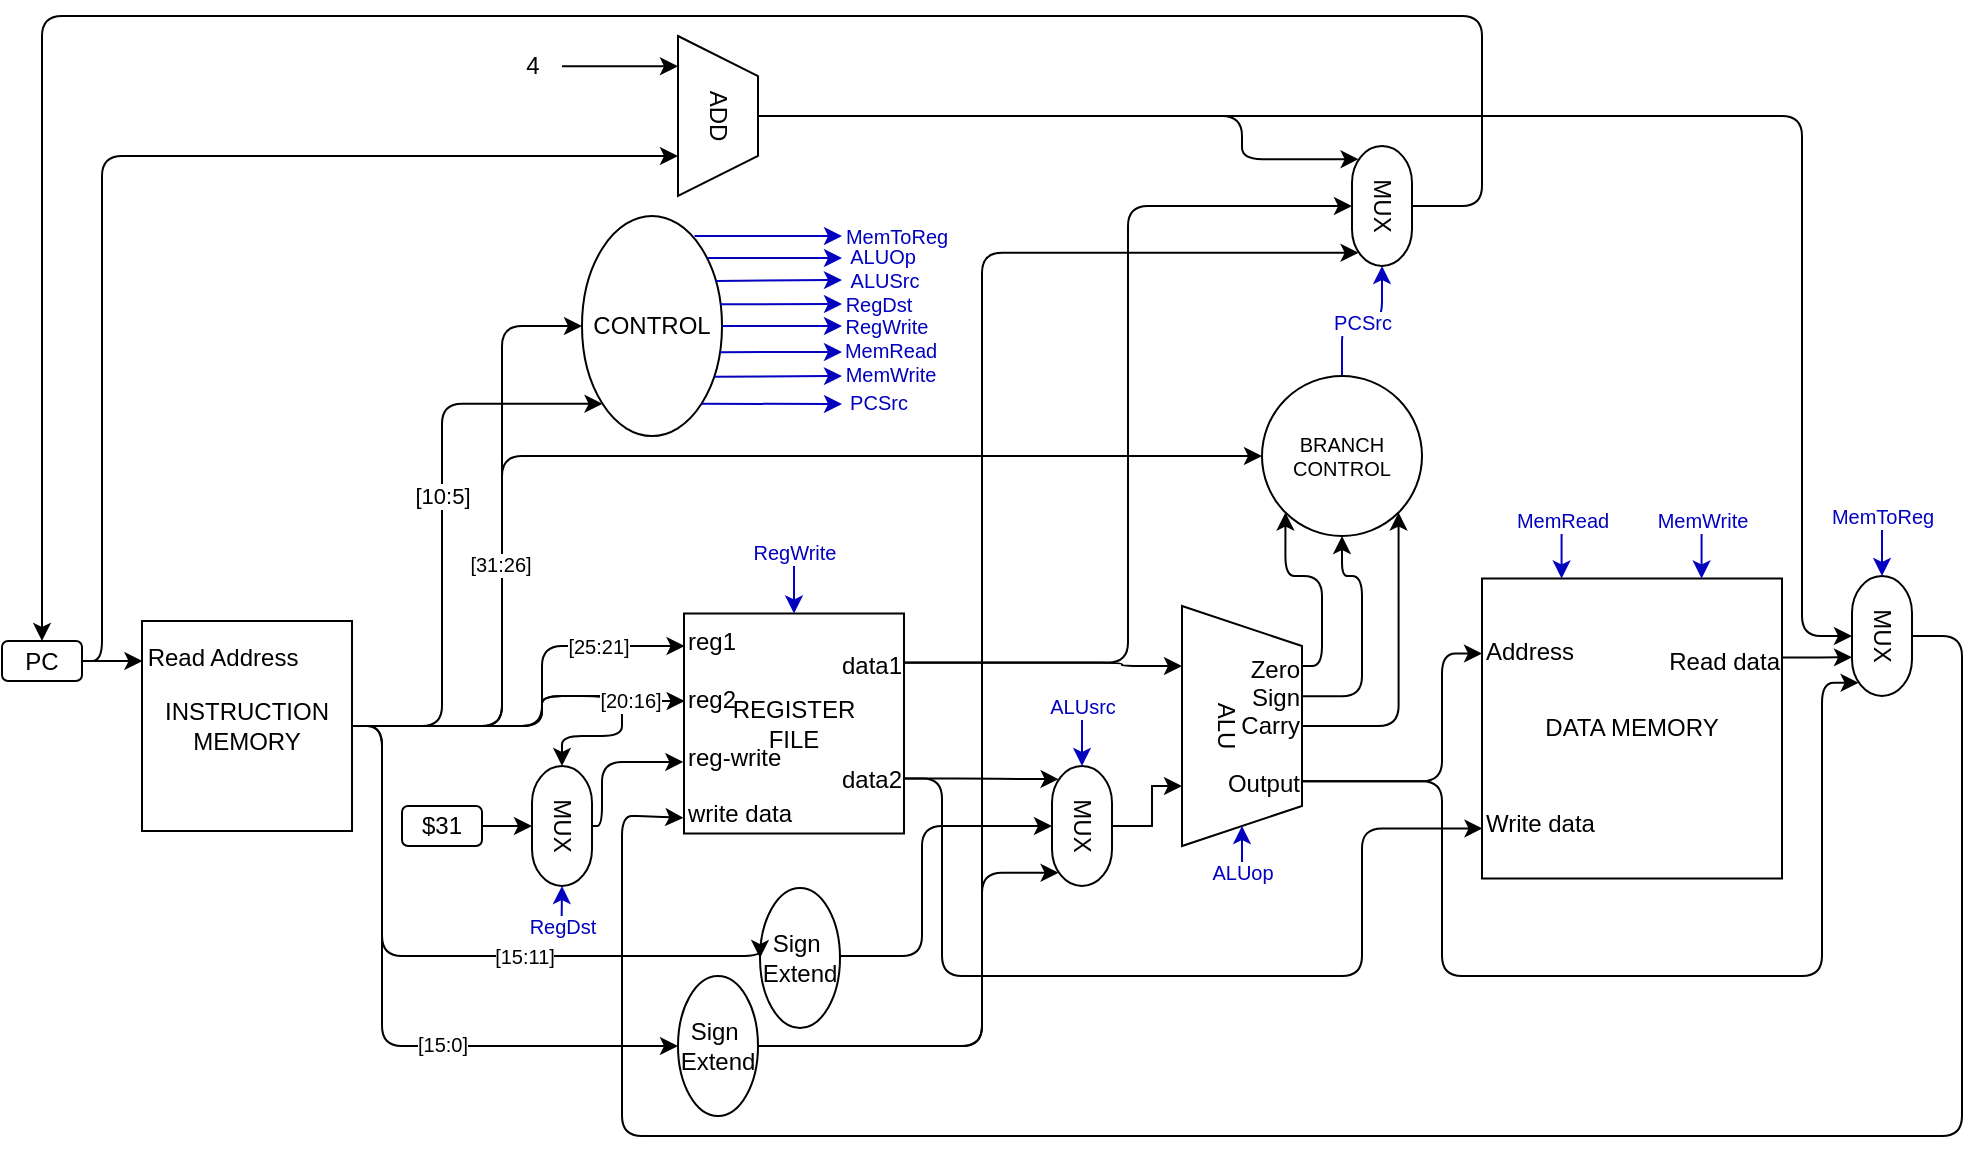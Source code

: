 <mxfile version="20.4.1" type="device"><diagram id="k8YNsdsLv7-WaVA0LnbU" name="Page-1"><mxGraphModel dx="1582" dy="582" grid="1" gridSize="10" guides="1" tooltips="1" connect="1" arrows="1" fold="1" page="0" pageScale="1" pageWidth="827" pageHeight="1169" math="0" shadow="0"><root><mxCell id="0"/><mxCell id="1" parent="0"/><mxCell id="RqX89b-vsJddCymsJUeG-21" style="edgeStyle=orthogonalEdgeStyle;rounded=1;orthogonalLoop=1;jettySize=auto;html=1;entryX=0;entryY=0.5;entryDx=0;entryDy=0;entryPerimeter=0;exitX=1;exitY=0.5;exitDx=0;exitDy=0;" parent="1" source="RqX89b-vsJddCymsJUeG-29" target="RqX89b-vsJddCymsJUeG-12" edge="1"><mxGeometry relative="1" as="geometry"><mxPoint x="70" y="415" as="sourcePoint"/><Array as="points"><mxPoint x="150" y="415"/><mxPoint x="150" y="400"/><mxPoint x="190" y="400"/><mxPoint x="190" y="420"/><mxPoint x="160" y="420"/></Array></mxGeometry></mxCell><mxCell id="RqX89b-vsJddCymsJUeG-18" style="edgeStyle=orthogonalEdgeStyle;rounded=1;orthogonalLoop=1;jettySize=auto;html=1;entryX=0.003;entryY=0.139;entryDx=0;entryDy=0;entryPerimeter=0;" parent="1" target="RqX89b-vsJddCymsJUeG-5" edge="1"><mxGeometry relative="1" as="geometry"><mxPoint x="70" y="415" as="sourcePoint"/><mxPoint x="150" y="290" as="targetPoint"/><Array as="points"><mxPoint x="150" y="415"/><mxPoint x="150" y="375"/></Array></mxGeometry></mxCell><mxCell id="vpmTPF7HOyAiJh20_DER-21" value="[25:21]" style="edgeLabel;html=1;align=center;verticalAlign=middle;resizable=0;points=[];fontSize=10;" parent="RqX89b-vsJddCymsJUeG-18" vertex="1" connectable="0"><mxGeometry x="0.535" relative="1" as="geometry"><mxPoint as="offset"/></mxGeometry></mxCell><mxCell id="RqX89b-vsJddCymsJUeG-19" style="edgeStyle=orthogonalEdgeStyle;rounded=1;orthogonalLoop=1;jettySize=auto;html=1;entryX=0.003;entryY=0.398;entryDx=0;entryDy=0;entryPerimeter=0;" parent="1" target="RqX89b-vsJddCymsJUeG-5" edge="1"><mxGeometry relative="1" as="geometry"><mxPoint x="70" y="415" as="sourcePoint"/><Array as="points"><mxPoint x="150" y="415"/><mxPoint x="150" y="400"/><mxPoint x="180" y="400"/><mxPoint x="180" y="402"/></Array></mxGeometry></mxCell><mxCell id="vpmTPF7HOyAiJh20_DER-22" value="[20:16]" style="edgeLabel;html=1;align=center;verticalAlign=middle;resizable=0;points=[];fontSize=10;" parent="RqX89b-vsJddCymsJUeG-19" vertex="1" connectable="0"><mxGeometry x="0.671" y="1" relative="1" as="geometry"><mxPoint as="offset"/></mxGeometry></mxCell><mxCell id="RqX89b-vsJddCymsJUeG-20" style="edgeStyle=orthogonalEdgeStyle;rounded=1;orthogonalLoop=1;jettySize=auto;html=1;entryX=0;entryY=0.5;entryDx=0;entryDy=0;" parent="1" target="RqX89b-vsJddCymsJUeG-10" edge="1"><mxGeometry relative="1" as="geometry"><mxPoint x="70" y="415" as="sourcePoint"/><Array as="points"><mxPoint x="130" y="415"/><mxPoint x="130" y="215"/></Array></mxGeometry></mxCell><mxCell id="RqX89b-vsJddCymsJUeG-43" style="edgeStyle=orthogonalEdgeStyle;rounded=1;orthogonalLoop=1;jettySize=auto;html=1;entryX=0;entryY=0.25;entryDx=0;entryDy=0;exitX=0.73;exitY=0.003;exitDx=0;exitDy=0;exitPerimeter=0;" parent="1" source="RqX89b-vsJddCymsJUeG-4" target="RqX89b-vsJddCymsJUeG-8" edge="1"><mxGeometry relative="1" as="geometry"><Array as="points"><mxPoint x="600" y="443"/><mxPoint x="600" y="378"/></Array></mxGeometry></mxCell><mxCell id="vpmTPF7HOyAiJh20_DER-3" style="edgeStyle=orthogonalEdgeStyle;rounded=1;orthogonalLoop=1;jettySize=auto;html=1;entryX=0;entryY=1;entryDx=0;entryDy=0;fontSize=10;exitX=0.25;exitY=0;exitDx=0;exitDy=0;" parent="1" source="RqX89b-vsJddCymsJUeG-4" target="vpmTPF7HOyAiJh20_DER-2" edge="1"><mxGeometry relative="1" as="geometry"><mxPoint x="550" y="380" as="sourcePoint"/><Array as="points"><mxPoint x="540" y="385"/><mxPoint x="540" y="340"/><mxPoint x="522" y="340"/></Array></mxGeometry></mxCell><mxCell id="vpmTPF7HOyAiJh20_DER-4" style="edgeStyle=orthogonalEdgeStyle;rounded=1;orthogonalLoop=1;jettySize=auto;html=1;entryX=0.5;entryY=1;entryDx=0;entryDy=0;fontSize=10;exitX=0.376;exitY=0.006;exitDx=0;exitDy=0;exitPerimeter=0;" parent="1" source="RqX89b-vsJddCymsJUeG-4" target="vpmTPF7HOyAiJh20_DER-2" edge="1"><mxGeometry relative="1" as="geometry"><Array as="points"><mxPoint x="560" y="400"/><mxPoint x="560" y="340"/><mxPoint x="550" y="340"/></Array></mxGeometry></mxCell><mxCell id="vpmTPF7HOyAiJh20_DER-5" style="edgeStyle=orthogonalEdgeStyle;rounded=1;orthogonalLoop=1;jettySize=auto;html=1;entryX=1;entryY=1;entryDx=0;entryDy=0;fontSize=10;exitX=0.5;exitY=0;exitDx=0;exitDy=0;" parent="1" source="RqX89b-vsJddCymsJUeG-4" target="vpmTPF7HOyAiJh20_DER-2" edge="1"><mxGeometry relative="1" as="geometry"/></mxCell><mxCell id="RqX89b-vsJddCymsJUeG-4" value="&lt;br&gt;ALU" style="shape=trapezoid;perimeter=trapezoidPerimeter;whiteSpace=wrap;html=1;fixedSize=1;rotation=90;" parent="1" vertex="1"><mxGeometry x="440" y="385" width="120" height="60" as="geometry"/></mxCell><mxCell id="RqX89b-vsJddCymsJUeG-35" style="edgeStyle=orthogonalEdgeStyle;rounded=1;orthogonalLoop=1;jettySize=auto;html=1;entryX=0.25;entryY=1;entryDx=0;entryDy=0;exitX=0.992;exitY=0.224;exitDx=0;exitDy=0;exitPerimeter=0;" parent="1" source="RqX89b-vsJddCymsJUeG-5" target="RqX89b-vsJddCymsJUeG-4" edge="1"><mxGeometry relative="1" as="geometry"><mxPoint x="320" y="380" as="sourcePoint"/><Array as="points"><mxPoint x="440" y="383"/><mxPoint x="440" y="385"/></Array></mxGeometry></mxCell><mxCell id="RqX89b-vsJddCymsJUeG-44" style="edgeStyle=orthogonalEdgeStyle;rounded=1;orthogonalLoop=1;jettySize=auto;html=1;entryX=0.003;entryY=0.909;entryDx=0;entryDy=0;exitX=1;exitY=0.75;exitDx=0;exitDy=0;entryPerimeter=0;" parent="1" source="RqX89b-vsJddCymsJUeG-5" target="RqX89b-vsJddCymsJUeG-57" edge="1"><mxGeometry relative="1" as="geometry"><Array as="points"><mxPoint x="350" y="441"/><mxPoint x="350" y="540"/><mxPoint x="560" y="540"/><mxPoint x="560" y="466"/></Array></mxGeometry></mxCell><mxCell id="vpmTPF7HOyAiJh20_DER-20" style="edgeStyle=orthogonalEdgeStyle;rounded=1;orthogonalLoop=1;jettySize=auto;html=1;entryX=0.11;entryY=0.89;entryDx=0;entryDy=0;entryPerimeter=0;fontSize=10;exitX=1;exitY=0.75;exitDx=0;exitDy=0;" parent="1" source="RqX89b-vsJddCymsJUeG-5" target="RqX89b-vsJddCymsJUeG-7" edge="1"><mxGeometry relative="1" as="geometry"/></mxCell><mxCell id="RqX89b-vsJddCymsJUeG-5" value="&lt;div style=&quot;&quot;&gt;REGISTER&lt;/div&gt;&lt;div style=&quot;&quot;&gt;FILE&lt;/div&gt;" style="whiteSpace=wrap;html=1;aspect=fixed;container=0;align=center;" parent="1" vertex="1"><mxGeometry x="221" y="358.75" width="110" height="110" as="geometry"/></mxCell><mxCell id="RqX89b-vsJddCymsJUeG-42" style="edgeStyle=orthogonalEdgeStyle;rounded=0;orthogonalLoop=1;jettySize=auto;html=1;entryX=0.75;entryY=1;entryDx=0;entryDy=0;" parent="1" source="RqX89b-vsJddCymsJUeG-7" target="RqX89b-vsJddCymsJUeG-4" edge="1"><mxGeometry relative="1" as="geometry"/></mxCell><mxCell id="RqX89b-vsJddCymsJUeG-7" value="MUX" style="strokeWidth=1;html=1;shape=mxgraph.flowchart.terminator;whiteSpace=wrap;rotation=90;" parent="1" vertex="1"><mxGeometry x="390" y="450" width="60" height="30" as="geometry"/></mxCell><mxCell id="RqX89b-vsJddCymsJUeG-49" style="edgeStyle=orthogonalEdgeStyle;rounded=1;orthogonalLoop=1;jettySize=auto;html=1;entryX=0.678;entryY=1;entryDx=0;entryDy=0;entryPerimeter=0;" parent="1" source="RqX89b-vsJddCymsJUeG-8" target="RqX89b-vsJddCymsJUeG-9" edge="1"><mxGeometry relative="1" as="geometry"><Array as="points"><mxPoint x="780" y="381"/></Array></mxGeometry></mxCell><mxCell id="RqX89b-vsJddCymsJUeG-8" value="DATA MEMORY" style="whiteSpace=wrap;html=1;aspect=fixed;strokeWidth=1;" parent="1" vertex="1"><mxGeometry x="620" y="341.25" width="150" height="150" as="geometry"/></mxCell><mxCell id="RqX89b-vsJddCymsJUeG-50" style="edgeStyle=orthogonalEdgeStyle;orthogonalLoop=1;jettySize=auto;html=1;entryX=-0.004;entryY=0.906;entryDx=0;entryDy=0;entryPerimeter=0;rounded=1;" parent="1" source="RqX89b-vsJddCymsJUeG-9" target="RqX89b-vsJddCymsJUeG-52" edge="1"><mxGeometry relative="1" as="geometry"><Array as="points"><mxPoint x="860" y="370"/><mxPoint x="860" y="620"/><mxPoint x="190" y="620"/><mxPoint x="190" y="460"/><mxPoint x="200" y="460"/></Array></mxGeometry></mxCell><mxCell id="RqX89b-vsJddCymsJUeG-9" value="MUX" style="strokeWidth=1;html=1;shape=mxgraph.flowchart.terminator;whiteSpace=wrap;rotation=90;" parent="1" vertex="1"><mxGeometry x="790" y="355" width="60" height="30" as="geometry"/></mxCell><mxCell id="RqX89b-vsJddCymsJUeG-10" value="CONTROL" style="ellipse;whiteSpace=wrap;html=1;strokeWidth=1;" parent="1" vertex="1"><mxGeometry x="170" y="160" width="70" height="110" as="geometry"/></mxCell><mxCell id="RqX89b-vsJddCymsJUeG-48" style="edgeStyle=orthogonalEdgeStyle;rounded=1;orthogonalLoop=1;jettySize=auto;html=1;entryX=0.5;entryY=1;entryDx=0;entryDy=0;entryPerimeter=0;" parent="1" source="RqX89b-vsJddCymsJUeG-11" target="RqX89b-vsJddCymsJUeG-9" edge="1"><mxGeometry relative="1" as="geometry"><mxPoint x="740" y="100" as="targetPoint"/><Array as="points"><mxPoint x="780" y="110"/><mxPoint x="780" y="370"/></Array></mxGeometry></mxCell><mxCell id="vpmTPF7HOyAiJh20_DER-8" style="edgeStyle=orthogonalEdgeStyle;rounded=1;orthogonalLoop=1;jettySize=auto;html=1;entryX=0.11;entryY=0.89;entryDx=0;entryDy=0;entryPerimeter=0;fontSize=10;" parent="1" source="RqX89b-vsJddCymsJUeG-11" target="vpmTPF7HOyAiJh20_DER-7" edge="1"><mxGeometry relative="1" as="geometry"><Array as="points"><mxPoint x="500" y="110"/><mxPoint x="500" y="132"/></Array></mxGeometry></mxCell><mxCell id="RqX89b-vsJddCymsJUeG-11" value="ADD" style="shape=trapezoid;perimeter=trapezoidPerimeter;whiteSpace=wrap;html=1;fixedSize=1;rotation=90;" parent="1" vertex="1"><mxGeometry x="198" y="90" width="80" height="40" as="geometry"/></mxCell><mxCell id="RqX89b-vsJddCymsJUeG-25" style="edgeStyle=orthogonalEdgeStyle;rounded=1;orthogonalLoop=1;jettySize=auto;html=1;entryX=-0.004;entryY=0.652;entryDx=0;entryDy=0;entryPerimeter=0;exitX=0.5;exitY=0;exitDx=0;exitDy=0;exitPerimeter=0;" parent="1" source="RqX89b-vsJddCymsJUeG-12" target="RqX89b-vsJddCymsJUeG-52" edge="1"><mxGeometry relative="1" as="geometry"><mxPoint x="170" y="420" as="targetPoint"/><Array as="points"><mxPoint x="180" y="465"/><mxPoint x="180" y="433"/></Array></mxGeometry></mxCell><mxCell id="RqX89b-vsJddCymsJUeG-12" value="MUX" style="strokeWidth=1;html=1;shape=mxgraph.flowchart.terminator;whiteSpace=wrap;rotation=90;" parent="1" vertex="1"><mxGeometry x="130" y="450" width="60" height="30" as="geometry"/></mxCell><mxCell id="RqX89b-vsJddCymsJUeG-40" style="edgeStyle=orthogonalEdgeStyle;rounded=1;orthogonalLoop=1;jettySize=auto;html=1;entryX=0.89;entryY=0.89;entryDx=0;entryDy=0;entryPerimeter=0;" parent="1" source="RqX89b-vsJddCymsJUeG-14" target="RqX89b-vsJddCymsJUeG-7" edge="1"><mxGeometry relative="1" as="geometry"><Array as="points"><mxPoint x="370" y="575"/><mxPoint x="370" y="488"/></Array></mxGeometry></mxCell><mxCell id="RqX89b-vsJddCymsJUeG-14" value="Sign&amp;nbsp;&lt;br&gt;Extend" style="ellipse;whiteSpace=wrap;html=1;strokeWidth=1;" parent="1" vertex="1"><mxGeometry x="218" y="540" width="40" height="70" as="geometry"/></mxCell><mxCell id="RqX89b-vsJddCymsJUeG-39" style="edgeStyle=orthogonalEdgeStyle;rounded=1;orthogonalLoop=1;jettySize=auto;html=1;entryX=0.5;entryY=1;entryDx=0;entryDy=0;entryPerimeter=0;" parent="1" source="RqX89b-vsJddCymsJUeG-17" target="RqX89b-vsJddCymsJUeG-7" edge="1"><mxGeometry relative="1" as="geometry"><Array as="points"><mxPoint x="340" y="530"/><mxPoint x="340" y="465"/></Array></mxGeometry></mxCell><mxCell id="RqX89b-vsJddCymsJUeG-17" value="Sign&amp;nbsp;&lt;br&gt;Extend" style="ellipse;whiteSpace=wrap;html=1;strokeWidth=1;" parent="1" vertex="1"><mxGeometry x="259" y="496" width="40" height="70" as="geometry"/></mxCell><mxCell id="RqX89b-vsJddCymsJUeG-24" style="edgeStyle=orthogonalEdgeStyle;rounded=0;orthogonalLoop=1;jettySize=auto;html=1;entryX=0.5;entryY=1;entryDx=0;entryDy=0;entryPerimeter=0;" parent="1" source="RqX89b-vsJddCymsJUeG-23" target="RqX89b-vsJddCymsJUeG-12" edge="1"><mxGeometry relative="1" as="geometry"/></mxCell><mxCell id="RqX89b-vsJddCymsJUeG-23" value="$31" style="rounded=1;whiteSpace=wrap;html=1;strokeWidth=1;" parent="1" vertex="1"><mxGeometry x="80" y="455" width="40" height="20" as="geometry"/></mxCell><mxCell id="RqX89b-vsJddCymsJUeG-36" style="edgeStyle=orthogonalEdgeStyle;rounded=1;orthogonalLoop=1;jettySize=auto;html=1;entryX=0;entryY=0.5;entryDx=0;entryDy=0;" parent="1" source="RqX89b-vsJddCymsJUeG-29" target="RqX89b-vsJddCymsJUeG-17" edge="1"><mxGeometry relative="1" as="geometry"><Array as="points"><mxPoint x="70" y="415"/><mxPoint x="70" y="530"/><mxPoint x="259" y="530"/></Array></mxGeometry></mxCell><mxCell id="vpmTPF7HOyAiJh20_DER-18" value="[15:11]" style="edgeLabel;html=1;align=center;verticalAlign=middle;resizable=0;points=[];fontSize=10;" parent="RqX89b-vsJddCymsJUeG-36" vertex="1" connectable="0"><mxGeometry x="0.255" y="1" relative="1" as="geometry"><mxPoint y="1" as="offset"/></mxGeometry></mxCell><mxCell id="RqX89b-vsJddCymsJUeG-37" style="edgeStyle=orthogonalEdgeStyle;rounded=1;orthogonalLoop=1;jettySize=auto;html=1;entryX=0;entryY=0.5;entryDx=0;entryDy=0;" parent="1" source="RqX89b-vsJddCymsJUeG-29" target="RqX89b-vsJddCymsJUeG-14" edge="1"><mxGeometry relative="1" as="geometry"><Array as="points"><mxPoint x="70" y="415"/><mxPoint x="70" y="575"/></Array></mxGeometry></mxCell><mxCell id="vpmTPF7HOyAiJh20_DER-17" value="[15:0]" style="edgeLabel;html=1;align=center;verticalAlign=middle;resizable=0;points=[];fontSize=10;" parent="RqX89b-vsJddCymsJUeG-37" vertex="1" connectable="0"><mxGeometry x="0.269" y="1" relative="1" as="geometry"><mxPoint as="offset"/></mxGeometry></mxCell><mxCell id="vpmTPF7HOyAiJh20_DER-6" style="edgeStyle=orthogonalEdgeStyle;rounded=1;orthogonalLoop=1;jettySize=auto;html=1;entryX=0;entryY=0.5;entryDx=0;entryDy=0;fontSize=10;" parent="1" source="RqX89b-vsJddCymsJUeG-29" target="vpmTPF7HOyAiJh20_DER-2" edge="1"><mxGeometry relative="1" as="geometry"><Array as="points"><mxPoint x="130" y="415"/><mxPoint x="130" y="280"/></Array></mxGeometry></mxCell><mxCell id="vpmTPF7HOyAiJh20_DER-19" value="[31:26]" style="edgeLabel;html=1;align=center;verticalAlign=middle;resizable=0;points=[];fontSize=10;" parent="vpmTPF7HOyAiJh20_DER-6" vertex="1" connectable="0"><mxGeometry x="-0.47" y="1" relative="1" as="geometry"><mxPoint as="offset"/></mxGeometry></mxCell><mxCell id="IAF97ehE83sdDHYmkfjx-3" style="edgeStyle=orthogonalEdgeStyle;rounded=1;orthogonalLoop=1;jettySize=auto;html=1;entryX=0;entryY=1;entryDx=0;entryDy=0;" edge="1" parent="1" source="RqX89b-vsJddCymsJUeG-29" target="RqX89b-vsJddCymsJUeG-10"><mxGeometry relative="1" as="geometry"><Array as="points"><mxPoint x="100" y="415"/><mxPoint x="100" y="254"/></Array></mxGeometry></mxCell><mxCell id="IAF97ehE83sdDHYmkfjx-4" value="[10:5]" style="edgeLabel;html=1;align=center;verticalAlign=middle;resizable=0;points=[];" vertex="1" connectable="0" parent="IAF97ehE83sdDHYmkfjx-3"><mxGeometry x="0.12" relative="1" as="geometry"><mxPoint as="offset"/></mxGeometry></mxCell><mxCell id="RqX89b-vsJddCymsJUeG-29" value="INSTRUCTION MEMORY" style="whiteSpace=wrap;html=1;aspect=fixed;strokeWidth=1;align=center;" parent="1" vertex="1"><mxGeometry x="-50" y="362.5" width="105" height="105" as="geometry"/></mxCell><mxCell id="RqX89b-vsJddCymsJUeG-32" style="edgeStyle=orthogonalEdgeStyle;rounded=0;orthogonalLoop=1;jettySize=auto;html=1;entryX=0.002;entryY=0.191;entryDx=0;entryDy=0;entryPerimeter=0;exitX=1;exitY=0.5;exitDx=0;exitDy=0;" parent="1" source="RqX89b-vsJddCymsJUeG-31" target="RqX89b-vsJddCymsJUeG-29" edge="1"><mxGeometry relative="1" as="geometry"><mxPoint x="-70" y="450" as="targetPoint"/><Array as="points"><mxPoint x="-90" y="382"/></Array></mxGeometry></mxCell><mxCell id="RqX89b-vsJddCymsJUeG-33" style="edgeStyle=orthogonalEdgeStyle;rounded=1;orthogonalLoop=1;jettySize=auto;html=1;entryX=0.75;entryY=1;entryDx=0;entryDy=0;exitX=1;exitY=0.5;exitDx=0;exitDy=0;" parent="1" source="RqX89b-vsJddCymsJUeG-31" target="RqX89b-vsJddCymsJUeG-11" edge="1"><mxGeometry relative="1" as="geometry"><Array as="points"><mxPoint x="-70" y="382"/><mxPoint x="-70" y="130"/></Array></mxGeometry></mxCell><mxCell id="RqX89b-vsJddCymsJUeG-31" value="PC" style="rounded=1;whiteSpace=wrap;html=1;strokeWidth=1;" parent="1" vertex="1"><mxGeometry x="-120" y="372.5" width="40" height="20" as="geometry"/></mxCell><mxCell id="RqX89b-vsJddCymsJUeG-52" value="reg1&lt;br&gt;&lt;br&gt;reg2&lt;br&gt;&lt;br&gt;reg-write&lt;br&gt;&lt;br&gt;write data" style="text;html=1;align=left;verticalAlign=middle;resizable=0;points=[];autosize=1;strokeColor=none;fillColor=none;" parent="1" vertex="1"><mxGeometry x="221" y="361.25" width="80" height="110" as="geometry"/></mxCell><mxCell id="vpmTPF7HOyAiJh20_DER-10" style="edgeStyle=orthogonalEdgeStyle;rounded=1;orthogonalLoop=1;jettySize=auto;html=1;entryX=0.5;entryY=1;entryDx=0;entryDy=0;entryPerimeter=0;fontSize=10;exitX=1.004;exitY=0.223;exitDx=0;exitDy=0;exitPerimeter=0;" parent="1" source="RqX89b-vsJddCymsJUeG-5" target="vpmTPF7HOyAiJh20_DER-7" edge="1"><mxGeometry relative="1" as="geometry"><mxPoint x="320" y="400" as="sourcePoint"/></mxGeometry></mxCell><mxCell id="RqX89b-vsJddCymsJUeG-53" value="data1&lt;br&gt;&lt;br&gt;&lt;br&gt;&lt;br&gt;data2" style="text;html=1;align=right;verticalAlign=middle;resizable=0;points=[];autosize=1;strokeColor=none;fillColor=none;" parent="1" vertex="1"><mxGeometry x="281" y="367.5" width="50" height="90" as="geometry"/></mxCell><mxCell id="RqX89b-vsJddCymsJUeG-56" style="edgeStyle=orthogonalEdgeStyle;rounded=0;orthogonalLoop=1;jettySize=auto;html=1;entryX=0.189;entryY=1;entryDx=0;entryDy=0;entryPerimeter=0;" parent="1" source="RqX89b-vsJddCymsJUeG-54" target="RqX89b-vsJddCymsJUeG-11" edge="1"><mxGeometry relative="1" as="geometry"><Array as="points"><mxPoint x="160" y="85"/></Array></mxGeometry></mxCell><mxCell id="RqX89b-vsJddCymsJUeG-54" value="4" style="text;html=1;align=center;verticalAlign=middle;resizable=0;points=[];autosize=1;strokeColor=none;fillColor=none;" parent="1" vertex="1"><mxGeometry x="130" y="70" width="30" height="30" as="geometry"/></mxCell><mxCell id="RqX89b-vsJddCymsJUeG-57" value="&lt;div style=&quot;&quot;&gt;&lt;span style=&quot;background-color: initial;&quot;&gt;Address&lt;/span&gt;&lt;/div&gt;&lt;div style=&quot;&quot;&gt;&lt;span style=&quot;background-color: initial;&quot;&gt;&lt;br&gt;&lt;/span&gt;&lt;/div&gt;&lt;div style=&quot;&quot;&gt;&lt;span style=&quot;background-color: initial;&quot;&gt;&lt;br&gt;&lt;/span&gt;&lt;/div&gt;&lt;div style=&quot;&quot;&gt;&lt;span style=&quot;background-color: initial;&quot;&gt;&lt;br&gt;&lt;/span&gt;&lt;/div&gt;&lt;div style=&quot;&quot;&gt;&lt;span style=&quot;background-color: initial;&quot;&gt;&lt;br&gt;&lt;/span&gt;&lt;/div&gt;&lt;div style=&quot;&quot;&gt;&lt;span style=&quot;background-color: initial;&quot;&gt;&lt;br&gt;&lt;/span&gt;&lt;/div&gt;&lt;div style=&quot;&quot;&gt;&lt;span style=&quot;background-color: initial;&quot;&gt;Write data&lt;/span&gt;&lt;/div&gt;" style="text;html=1;align=left;verticalAlign=middle;resizable=0;points=[];autosize=1;strokeColor=none;fillColor=none;" parent="1" vertex="1"><mxGeometry x="620" y="366.25" width="80" height="110" as="geometry"/></mxCell><mxCell id="RqX89b-vsJddCymsJUeG-58" value="Read data" style="text;html=1;align=right;verticalAlign=middle;resizable=0;points=[];autosize=1;strokeColor=none;fillColor=none;" parent="1" vertex="1"><mxGeometry x="690" y="367.5" width="80" height="30" as="geometry"/></mxCell><mxCell id="IAF97ehE83sdDHYmkfjx-5" style="edgeStyle=orthogonalEdgeStyle;rounded=1;orthogonalLoop=1;jettySize=auto;html=1;entryX=0.89;entryY=0.89;entryDx=0;entryDy=0;entryPerimeter=0;exitX=0.73;exitY=-0.004;exitDx=0;exitDy=0;exitPerimeter=0;" edge="1" parent="1" source="RqX89b-vsJddCymsJUeG-4" target="RqX89b-vsJddCymsJUeG-9"><mxGeometry relative="1" as="geometry"><mxPoint x="560" y="450" as="sourcePoint"/><Array as="points"><mxPoint x="600" y="443"/><mxPoint x="600" y="540"/><mxPoint x="790" y="540"/><mxPoint x="790" y="393"/></Array></mxGeometry></mxCell><mxCell id="vpmTPF7HOyAiJh20_DER-1" value="Zero&lt;br&gt;Sign&lt;br&gt;Carry&lt;br&gt;&lt;br&gt;Output" style="text;html=1;align=right;verticalAlign=middle;resizable=0;points=[];autosize=1;strokeColor=none;fillColor=none;" parent="1" vertex="1"><mxGeometry x="470" y="370" width="60" height="90" as="geometry"/></mxCell><mxCell id="vpmTPF7HOyAiJh20_DER-15" style="edgeStyle=orthogonalEdgeStyle;rounded=1;orthogonalLoop=1;jettySize=auto;html=1;entryX=1;entryY=0.5;entryDx=0;entryDy=0;entryPerimeter=0;fontSize=10;strokeColor=#0202BF;" parent="1" source="vpmTPF7HOyAiJh20_DER-2" target="vpmTPF7HOyAiJh20_DER-7" edge="1"><mxGeometry relative="1" as="geometry"/></mxCell><mxCell id="vpmTPF7HOyAiJh20_DER-29" value="PCSrc" style="edgeLabel;html=1;align=center;verticalAlign=middle;resizable=0;points=[];fontSize=10;fontColor=#0202BF;" parent="vpmTPF7HOyAiJh20_DER-15" vertex="1" connectable="0"><mxGeometry x="0.134" relative="1" as="geometry"><mxPoint x="-5" as="offset"/></mxGeometry></mxCell><mxCell id="vpmTPF7HOyAiJh20_DER-2" value="BRANCH CONTROL" style="ellipse;whiteSpace=wrap;html=1;fontSize=10;" parent="1" vertex="1"><mxGeometry x="510" y="240" width="80" height="80" as="geometry"/></mxCell><mxCell id="vpmTPF7HOyAiJh20_DER-13" style="edgeStyle=orthogonalEdgeStyle;rounded=1;orthogonalLoop=1;jettySize=auto;html=1;fontSize=10;entryX=0.5;entryY=0;entryDx=0;entryDy=0;" parent="1" source="vpmTPF7HOyAiJh20_DER-7" target="RqX89b-vsJddCymsJUeG-31" edge="1"><mxGeometry relative="1" as="geometry"><mxPoint x="650" y="110" as="targetPoint"/><Array as="points"><mxPoint x="620" y="155"/><mxPoint x="620" y="60"/><mxPoint x="-100" y="60"/></Array></mxGeometry></mxCell><mxCell id="vpmTPF7HOyAiJh20_DER-7" value="MUX" style="strokeWidth=1;html=1;shape=mxgraph.flowchart.terminator;whiteSpace=wrap;rotation=90;" parent="1" vertex="1"><mxGeometry x="540" y="140" width="60" height="30" as="geometry"/></mxCell><mxCell id="vpmTPF7HOyAiJh20_DER-12" style="edgeStyle=orthogonalEdgeStyle;rounded=1;orthogonalLoop=1;jettySize=auto;html=1;exitX=1;exitY=0.5;exitDx=0;exitDy=0;entryX=0.89;entryY=0.89;entryDx=0;entryDy=0;entryPerimeter=0;" parent="1" source="RqX89b-vsJddCymsJUeG-14" target="vpmTPF7HOyAiJh20_DER-7" edge="1"><mxGeometry relative="1" as="geometry"><Array as="points"><mxPoint x="370" y="575"/><mxPoint x="370" y="178"/></Array><mxPoint x="280.0" y="585.048" as="sourcePoint"/><mxPoint x="530" y="180" as="targetPoint"/></mxGeometry></mxCell><mxCell id="vpmTPF7HOyAiJh20_DER-23" value="" style="endArrow=classic;html=1;rounded=1;fontSize=10;entryX=0;entryY=0.5;entryDx=0;entryDy=0;entryPerimeter=0;fillColor=#dae8fc;strokeColor=#0202BF;" parent="1" target="RqX89b-vsJddCymsJUeG-7" edge="1"><mxGeometry width="50" height="50" relative="1" as="geometry"><mxPoint x="420" y="400" as="sourcePoint"/><mxPoint x="340" y="420" as="targetPoint"/></mxGeometry></mxCell><mxCell id="vpmTPF7HOyAiJh20_DER-24" value="&lt;font color=&quot;#0202bf&quot;&gt;ALUsrc&lt;/font&gt;" style="edgeLabel;html=1;align=center;verticalAlign=middle;resizable=0;points=[];fontSize=10;" parent="vpmTPF7HOyAiJh20_DER-23" vertex="1" connectable="0"><mxGeometry x="-0.585" y="-1" relative="1" as="geometry"><mxPoint x="1" y="-3" as="offset"/></mxGeometry></mxCell><mxCell id="vpmTPF7HOyAiJh20_DER-25" value="" style="endArrow=classic;html=1;rounded=1;strokeColor=#0202BF;fontSize=10;fontColor=#0202BF;entryX=1;entryY=0.5;entryDx=0;entryDy=0;" parent="1" target="RqX89b-vsJddCymsJUeG-4" edge="1"><mxGeometry width="50" height="50" relative="1" as="geometry"><mxPoint x="500" y="490" as="sourcePoint"/><mxPoint x="440" y="380" as="targetPoint"/></mxGeometry></mxCell><mxCell id="vpmTPF7HOyAiJh20_DER-26" value="ALUop" style="edgeLabel;html=1;align=center;verticalAlign=middle;resizable=0;points=[];fontSize=10;fontColor=#0202BF;" parent="vpmTPF7HOyAiJh20_DER-25" vertex="1" connectable="0"><mxGeometry x="-0.855" relative="1" as="geometry"><mxPoint as="offset"/></mxGeometry></mxCell><mxCell id="vpmTPF7HOyAiJh20_DER-27" value="" style="endArrow=classic;html=1;rounded=1;strokeColor=#0202BF;fontSize=10;fontColor=#0202BF;entryX=0;entryY=0.5;entryDx=0;entryDy=0;entryPerimeter=0;" parent="1" target="RqX89b-vsJddCymsJUeG-9" edge="1"><mxGeometry width="50" height="50" relative="1" as="geometry"><mxPoint x="820" y="310" as="sourcePoint"/><mxPoint x="950" y="350" as="targetPoint"/></mxGeometry></mxCell><mxCell id="vpmTPF7HOyAiJh20_DER-28" value="MemToReg" style="edgeLabel;html=1;align=center;verticalAlign=middle;resizable=0;points=[];fontSize=10;fontColor=#0202BF;" parent="vpmTPF7HOyAiJh20_DER-27" vertex="1" connectable="0"><mxGeometry x="-0.6" relative="1" as="geometry"><mxPoint y="-6" as="offset"/></mxGeometry></mxCell><mxCell id="vpmTPF7HOyAiJh20_DER-30" value="" style="endArrow=classic;html=1;rounded=1;strokeColor=#0202BF;fontSize=10;fontColor=#0202BF;entryX=0;entryY=0.5;entryDx=0;entryDy=0;entryPerimeter=0;" parent="1" edge="1"><mxGeometry width="50" height="50" relative="1" as="geometry"><mxPoint x="659.79" y="311.25" as="sourcePoint"/><mxPoint x="659.79" y="341.25" as="targetPoint"/></mxGeometry></mxCell><mxCell id="vpmTPF7HOyAiJh20_DER-31" value="MemRead" style="edgeLabel;html=1;align=center;verticalAlign=middle;resizable=0;points=[];fontSize=10;fontColor=#0202BF;" parent="vpmTPF7HOyAiJh20_DER-30" vertex="1" connectable="0"><mxGeometry x="-0.6" relative="1" as="geometry"><mxPoint y="-6" as="offset"/></mxGeometry></mxCell><mxCell id="vpmTPF7HOyAiJh20_DER-32" value="" style="endArrow=classic;html=1;rounded=1;strokeColor=#0202BF;fontSize=10;fontColor=#0202BF;entryX=0;entryY=0.5;entryDx=0;entryDy=0;entryPerimeter=0;" parent="1" edge="1"><mxGeometry width="50" height="50" relative="1" as="geometry"><mxPoint x="729.79" y="311.25" as="sourcePoint"/><mxPoint x="729.79" y="341.25" as="targetPoint"/></mxGeometry></mxCell><mxCell id="vpmTPF7HOyAiJh20_DER-33" value="MemWrite" style="edgeLabel;html=1;align=center;verticalAlign=middle;resizable=0;points=[];fontSize=10;fontColor=#0202BF;" parent="vpmTPF7HOyAiJh20_DER-32" vertex="1" connectable="0"><mxGeometry x="-0.6" relative="1" as="geometry"><mxPoint y="-6" as="offset"/></mxGeometry></mxCell><mxCell id="vpmTPF7HOyAiJh20_DER-34" value="" style="endArrow=classic;html=1;rounded=1;strokeColor=#0202BF;fontSize=10;fontColor=#0202BF;entryX=1;entryY=0.5;entryDx=0;entryDy=0;entryPerimeter=0;" parent="1" target="RqX89b-vsJddCymsJUeG-12" edge="1"><mxGeometry width="50" height="50" relative="1" as="geometry"><mxPoint x="159.79" y="516.25" as="sourcePoint"/><mxPoint x="160" y="510" as="targetPoint"/></mxGeometry></mxCell><mxCell id="vpmTPF7HOyAiJh20_DER-35" value="RegDst" style="edgeLabel;html=1;align=center;verticalAlign=middle;resizable=0;points=[];fontSize=10;fontColor=#0202BF;" parent="vpmTPF7HOyAiJh20_DER-34" vertex="1" connectable="0"><mxGeometry x="-0.855" relative="1" as="geometry"><mxPoint as="offset"/></mxGeometry></mxCell><mxCell id="vpmTPF7HOyAiJh20_DER-36" value="" style="endArrow=classic;html=1;rounded=1;fontSize=10;entryX=0.5;entryY=0;entryDx=0;entryDy=0;fillColor=#dae8fc;strokeColor=#0202BF;" parent="1" target="RqX89b-vsJddCymsJUeG-5" edge="1"><mxGeometry width="50" height="50" relative="1" as="geometry"><mxPoint x="276" y="330" as="sourcePoint"/><mxPoint x="240" y="335" as="targetPoint"/></mxGeometry></mxCell><mxCell id="vpmTPF7HOyAiJh20_DER-37" value="&lt;font color=&quot;#0202bf&quot;&gt;RegWrite&lt;/font&gt;" style="edgeLabel;html=1;align=center;verticalAlign=middle;resizable=0;points=[];fontSize=10;" parent="vpmTPF7HOyAiJh20_DER-36" vertex="1" connectable="0"><mxGeometry x="-0.585" y="-1" relative="1" as="geometry"><mxPoint x="1" y="-8" as="offset"/></mxGeometry></mxCell><mxCell id="vpmTPF7HOyAiJh20_DER-40" value="" style="endArrow=classic;html=1;rounded=1;strokeColor=#0202BF;fontSize=10;fontColor=#0202BF;exitX=1;exitY=1;exitDx=0;exitDy=0;" parent="1" source="RqX89b-vsJddCymsJUeG-10" edge="1"><mxGeometry width="50" height="50" relative="1" as="geometry"><mxPoint x="350" y="330" as="sourcePoint"/><mxPoint x="300" y="254" as="targetPoint"/></mxGeometry></mxCell><mxCell id="vpmTPF7HOyAiJh20_DER-41" value="PCSrc" style="edgeLabel;html=1;align=center;verticalAlign=middle;resizable=0;points=[];fontSize=10;fontColor=#0202BF;" parent="vpmTPF7HOyAiJh20_DER-40" vertex="1" connectable="0"><mxGeometry x="0.839" y="1" relative="1" as="geometry"><mxPoint x="23" as="offset"/></mxGeometry></mxCell><mxCell id="vpmTPF7HOyAiJh20_DER-42" value="" style="endArrow=classic;html=1;rounded=1;strokeColor=#0202BF;fontSize=10;fontColor=#0202BF;exitX=0.948;exitY=0.731;exitDx=0;exitDy=0;exitPerimeter=0;" parent="1" source="RqX89b-vsJddCymsJUeG-10" edge="1"><mxGeometry width="50" height="50" relative="1" as="geometry"><mxPoint x="250" y="240" as="sourcePoint"/><mxPoint x="300" y="240" as="targetPoint"/></mxGeometry></mxCell><mxCell id="vpmTPF7HOyAiJh20_DER-43" value="MemWrite" style="edgeLabel;html=1;align=center;verticalAlign=middle;resizable=0;points=[];fontSize=10;fontColor=#0202BF;" parent="vpmTPF7HOyAiJh20_DER-42" vertex="1" connectable="0"><mxGeometry x="0.839" y="1" relative="1" as="geometry"><mxPoint x="29" as="offset"/></mxGeometry></mxCell><mxCell id="vpmTPF7HOyAiJh20_DER-44" value="" style="endArrow=classic;html=1;rounded=1;strokeColor=#0202BF;fontSize=10;fontColor=#0202BF;exitX=0.987;exitY=0.619;exitDx=0;exitDy=0;exitPerimeter=0;" parent="1" source="RqX89b-vsJddCymsJUeG-10" edge="1"><mxGeometry width="50" height="50" relative="1" as="geometry"><mxPoint x="290" y="190" as="sourcePoint"/><mxPoint x="300" y="228" as="targetPoint"/></mxGeometry></mxCell><mxCell id="vpmTPF7HOyAiJh20_DER-45" value="MemRead" style="edgeLabel;html=1;align=center;verticalAlign=middle;resizable=0;points=[];fontSize=10;fontColor=#0202BF;" parent="vpmTPF7HOyAiJh20_DER-44" vertex="1" connectable="0"><mxGeometry x="0.839" y="1" relative="1" as="geometry"><mxPoint x="29" as="offset"/></mxGeometry></mxCell><mxCell id="vpmTPF7HOyAiJh20_DER-46" value="" style="endArrow=classic;html=1;rounded=1;strokeColor=#0202BF;fontSize=10;fontColor=#0202BF;exitX=1;exitY=0.5;exitDx=0;exitDy=0;" parent="1" source="RqX89b-vsJddCymsJUeG-10" edge="1"><mxGeometry width="50" height="50" relative="1" as="geometry"><mxPoint x="190" y="370" as="sourcePoint"/><mxPoint x="300" y="215" as="targetPoint"/></mxGeometry></mxCell><mxCell id="vpmTPF7HOyAiJh20_DER-48" value="RegWrite" style="edgeLabel;html=1;align=center;verticalAlign=middle;resizable=0;points=[];fontSize=10;fontColor=#0202BF;" parent="vpmTPF7HOyAiJh20_DER-46" vertex="1" connectable="0"><mxGeometry x="0.52" relative="1" as="geometry"><mxPoint x="36" as="offset"/></mxGeometry></mxCell><mxCell id="vpmTPF7HOyAiJh20_DER-49" value="" style="endArrow=classic;html=1;rounded=1;strokeColor=#0202BF;fontSize=10;fontColor=#0202BF;exitX=0.989;exitY=0.401;exitDx=0;exitDy=0;exitPerimeter=0;" parent="1" source="RqX89b-vsJddCymsJUeG-10" edge="1"><mxGeometry width="50" height="50" relative="1" as="geometry"><mxPoint x="270" y="200" as="sourcePoint"/><mxPoint x="300" y="204" as="targetPoint"/></mxGeometry></mxCell><mxCell id="vpmTPF7HOyAiJh20_DER-50" value="RegDst" style="edgeLabel;html=1;align=center;verticalAlign=middle;resizable=0;points=[];fontSize=10;fontColor=#0202BF;" parent="vpmTPF7HOyAiJh20_DER-49" vertex="1" connectable="0"><mxGeometry x="0.947" relative="1" as="geometry"><mxPoint x="20" as="offset"/></mxGeometry></mxCell><mxCell id="vpmTPF7HOyAiJh20_DER-51" value="" style="endArrow=classic;html=1;rounded=1;strokeColor=#0202BF;fontSize=10;fontColor=#0202BF;exitX=0.954;exitY=0.295;exitDx=0;exitDy=0;exitPerimeter=0;" parent="1" source="RqX89b-vsJddCymsJUeG-10" edge="1"><mxGeometry width="50" height="50" relative="1" as="geometry"><mxPoint x="240" y="190" as="sourcePoint"/><mxPoint x="300" y="192" as="targetPoint"/></mxGeometry></mxCell><mxCell id="vpmTPF7HOyAiJh20_DER-53" value="ALUSrc" style="edgeLabel;html=1;align=center;verticalAlign=middle;resizable=0;points=[];fontSize=10;fontColor=#0202BF;" parent="vpmTPF7HOyAiJh20_DER-51" vertex="1" connectable="0"><mxGeometry x="0.909" relative="1" as="geometry"><mxPoint x="23" as="offset"/></mxGeometry></mxCell><mxCell id="vpmTPF7HOyAiJh20_DER-54" value="" style="endArrow=classic;html=1;rounded=1;strokeColor=#0202BF;fontSize=10;fontColor=#0202BF;exitX=0.924;exitY=0.22;exitDx=0;exitDy=0;exitPerimeter=0;" parent="1" edge="1"><mxGeometry width="50" height="50" relative="1" as="geometry"><mxPoint x="232.68" y="181" as="sourcePoint"/><mxPoint x="300" y="181" as="targetPoint"/></mxGeometry></mxCell><mxCell id="vpmTPF7HOyAiJh20_DER-55" value="ALUOp" style="edgeLabel;html=1;align=center;verticalAlign=middle;resizable=0;points=[];fontSize=10;fontColor=#0202BF;" parent="vpmTPF7HOyAiJh20_DER-54" vertex="1" connectable="0"><mxGeometry x="0.93" y="1" relative="1" as="geometry"><mxPoint x="22" as="offset"/></mxGeometry></mxCell><mxCell id="vpmTPF7HOyAiJh20_DER-56" value="" style="endArrow=classic;html=1;rounded=1;strokeColor=#0202BF;fontSize=10;fontColor=#0202BF;exitX=0.804;exitY=0.094;exitDx=0;exitDy=0;exitPerimeter=0;" parent="1" edge="1"><mxGeometry width="50" height="50" relative="1" as="geometry"><mxPoint x="226.28" y="170" as="sourcePoint"/><mxPoint x="300" y="170" as="targetPoint"/></mxGeometry></mxCell><mxCell id="vpmTPF7HOyAiJh20_DER-57" value="MemToReg" style="edgeLabel;html=1;align=center;verticalAlign=middle;resizable=0;points=[];fontSize=10;fontColor=#0202BF;" parent="vpmTPF7HOyAiJh20_DER-56" vertex="1" connectable="0"><mxGeometry x="0.955" relative="1" as="geometry"><mxPoint x="28" as="offset"/></mxGeometry></mxCell><mxCell id="vpmTPF7HOyAiJh20_DER-58" value="&lt;font color=&quot;#000000&quot; style=&quot;font-size: 12px;&quot;&gt;Read Address&lt;/font&gt;" style="text;html=1;align=center;verticalAlign=middle;resizable=0;points=[];autosize=1;strokeColor=none;fillColor=none;fontSize=12;fontColor=#0202BF;" parent="1" vertex="1"><mxGeometry x="-60" y="366.25" width="100" height="30" as="geometry"/></mxCell></root></mxGraphModel></diagram></mxfile>